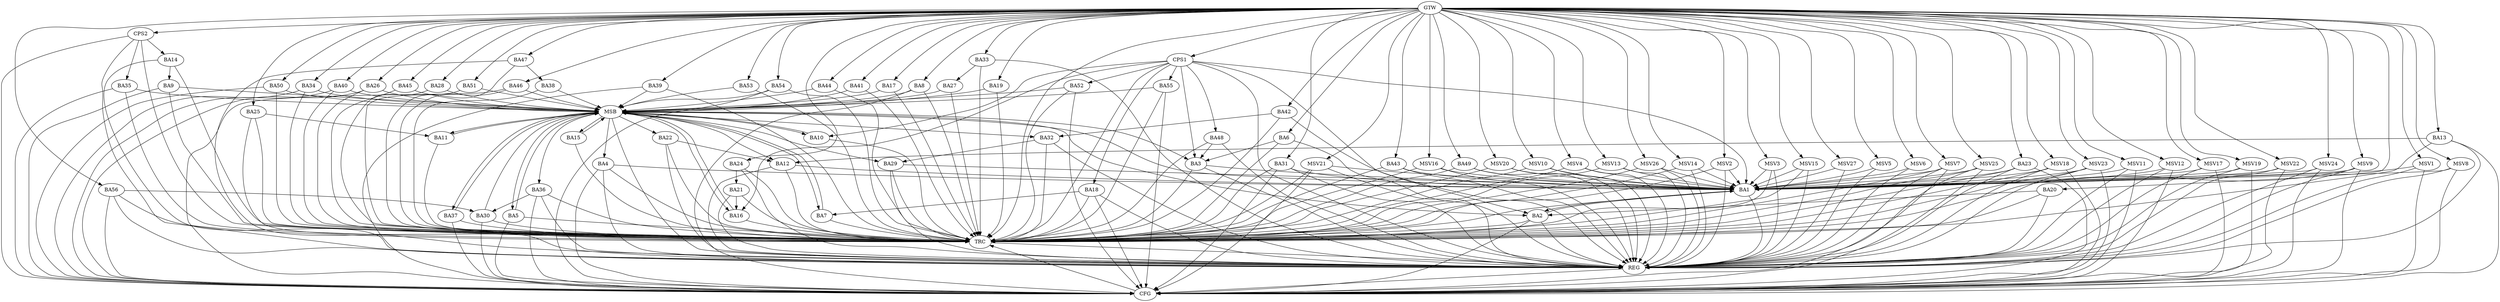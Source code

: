strict digraph G {
  BA1 [ label="BA1" ];
  BA2 [ label="BA2" ];
  BA3 [ label="BA3" ];
  BA4 [ label="BA4" ];
  BA5 [ label="BA5" ];
  BA6 [ label="BA6" ];
  BA7 [ label="BA7" ];
  BA8 [ label="BA8" ];
  BA9 [ label="BA9" ];
  BA10 [ label="BA10" ];
  BA11 [ label="BA11" ];
  BA12 [ label="BA12" ];
  BA13 [ label="BA13" ];
  BA14 [ label="BA14" ];
  BA15 [ label="BA15" ];
  BA16 [ label="BA16" ];
  BA17 [ label="BA17" ];
  BA18 [ label="BA18" ];
  BA19 [ label="BA19" ];
  BA20 [ label="BA20" ];
  BA21 [ label="BA21" ];
  BA22 [ label="BA22" ];
  BA23 [ label="BA23" ];
  BA24 [ label="BA24" ];
  BA25 [ label="BA25" ];
  BA26 [ label="BA26" ];
  BA27 [ label="BA27" ];
  BA28 [ label="BA28" ];
  BA29 [ label="BA29" ];
  BA30 [ label="BA30" ];
  BA31 [ label="BA31" ];
  BA32 [ label="BA32" ];
  BA33 [ label="BA33" ];
  BA34 [ label="BA34" ];
  BA35 [ label="BA35" ];
  BA36 [ label="BA36" ];
  BA37 [ label="BA37" ];
  BA38 [ label="BA38" ];
  BA39 [ label="BA39" ];
  BA40 [ label="BA40" ];
  BA41 [ label="BA41" ];
  BA42 [ label="BA42" ];
  BA43 [ label="BA43" ];
  BA44 [ label="BA44" ];
  BA45 [ label="BA45" ];
  BA46 [ label="BA46" ];
  BA47 [ label="BA47" ];
  BA48 [ label="BA48" ];
  BA49 [ label="BA49" ];
  BA50 [ label="BA50" ];
  BA51 [ label="BA51" ];
  BA52 [ label="BA52" ];
  BA53 [ label="BA53" ];
  BA54 [ label="BA54" ];
  BA55 [ label="BA55" ];
  BA56 [ label="BA56" ];
  CPS1 [ label="CPS1" ];
  CPS2 [ label="CPS2" ];
  GTW [ label="GTW" ];
  REG [ label="REG" ];
  MSB [ label="MSB" ];
  CFG [ label="CFG" ];
  TRC [ label="TRC" ];
  MSV1 [ label="MSV1" ];
  MSV2 [ label="MSV2" ];
  MSV3 [ label="MSV3" ];
  MSV4 [ label="MSV4" ];
  MSV5 [ label="MSV5" ];
  MSV6 [ label="MSV6" ];
  MSV7 [ label="MSV7" ];
  MSV8 [ label="MSV8" ];
  MSV9 [ label="MSV9" ];
  MSV10 [ label="MSV10" ];
  MSV11 [ label="MSV11" ];
  MSV12 [ label="MSV12" ];
  MSV13 [ label="MSV13" ];
  MSV14 [ label="MSV14" ];
  MSV15 [ label="MSV15" ];
  MSV16 [ label="MSV16" ];
  MSV17 [ label="MSV17" ];
  MSV18 [ label="MSV18" ];
  MSV19 [ label="MSV19" ];
  MSV20 [ label="MSV20" ];
  MSV21 [ label="MSV21" ];
  MSV22 [ label="MSV22" ];
  MSV23 [ label="MSV23" ];
  MSV24 [ label="MSV24" ];
  MSV25 [ label="MSV25" ];
  MSV26 [ label="MSV26" ];
  MSV27 [ label="MSV27" ];
  BA1 -> BA2;
  BA2 -> BA1;
  BA3 -> BA1;
  BA4 -> BA1;
  BA6 -> BA3;
  BA12 -> BA1;
  BA13 -> BA12;
  BA14 -> BA9;
  BA18 -> BA7;
  BA20 -> BA2;
  BA21 -> BA16;
  BA22 -> BA12;
  BA23 -> BA1;
  BA24 -> BA21;
  BA25 -> BA11;
  BA29 -> BA1;
  BA31 -> BA1;
  BA32 -> BA29;
  BA33 -> BA27;
  BA36 -> BA30;
  BA42 -> BA32;
  BA43 -> BA1;
  BA47 -> BA38;
  BA48 -> BA3;
  BA49 -> BA1;
  BA56 -> BA30;
  CPS1 -> BA48;
  CPS1 -> BA52;
  CPS1 -> BA10;
  CPS1 -> BA3;
  CPS1 -> BA2;
  CPS1 -> BA18;
  CPS1 -> BA1;
  CPS1 -> BA16;
  CPS1 -> BA55;
  CPS2 -> BA14;
  CPS2 -> BA35;
  GTW -> BA6;
  GTW -> BA8;
  GTW -> BA13;
  GTW -> BA17;
  GTW -> BA19;
  GTW -> BA20;
  GTW -> BA23;
  GTW -> BA24;
  GTW -> BA25;
  GTW -> BA26;
  GTW -> BA28;
  GTW -> BA31;
  GTW -> BA33;
  GTW -> BA34;
  GTW -> BA39;
  GTW -> BA40;
  GTW -> BA41;
  GTW -> BA42;
  GTW -> BA43;
  GTW -> BA44;
  GTW -> BA45;
  GTW -> BA46;
  GTW -> BA47;
  GTW -> BA49;
  GTW -> BA50;
  GTW -> BA51;
  GTW -> BA53;
  GTW -> BA54;
  GTW -> BA56;
  GTW -> CPS1;
  GTW -> CPS2;
  BA1 -> REG;
  BA2 -> REG;
  BA3 -> REG;
  BA4 -> REG;
  BA6 -> REG;
  BA12 -> REG;
  BA13 -> REG;
  BA14 -> REG;
  BA18 -> REG;
  BA20 -> REG;
  BA21 -> REG;
  BA22 -> REG;
  BA23 -> REG;
  BA24 -> REG;
  BA25 -> REG;
  BA29 -> REG;
  BA31 -> REG;
  BA32 -> REG;
  BA33 -> REG;
  BA36 -> REG;
  BA42 -> REG;
  BA43 -> REG;
  BA47 -> REG;
  BA48 -> REG;
  BA49 -> REG;
  BA56 -> REG;
  CPS1 -> REG;
  CPS2 -> REG;
  BA5 -> MSB;
  MSB -> BA4;
  MSB -> REG;
  BA7 -> MSB;
  MSB -> BA2;
  BA8 -> MSB;
  MSB -> BA3;
  BA9 -> MSB;
  BA10 -> MSB;
  MSB -> BA1;
  BA11 -> MSB;
  MSB -> BA5;
  BA15 -> MSB;
  MSB -> BA10;
  BA16 -> MSB;
  BA17 -> MSB;
  BA19 -> MSB;
  MSB -> BA7;
  BA26 -> MSB;
  MSB -> BA16;
  BA27 -> MSB;
  BA28 -> MSB;
  MSB -> BA15;
  BA30 -> MSB;
  MSB -> BA22;
  BA34 -> MSB;
  BA35 -> MSB;
  BA37 -> MSB;
  MSB -> BA32;
  BA38 -> MSB;
  MSB -> BA36;
  BA39 -> MSB;
  MSB -> BA12;
  BA40 -> MSB;
  BA41 -> MSB;
  BA44 -> MSB;
  MSB -> BA37;
  BA45 -> MSB;
  MSB -> BA29;
  BA46 -> MSB;
  BA50 -> MSB;
  BA51 -> MSB;
  BA52 -> MSB;
  BA53 -> MSB;
  BA54 -> MSB;
  BA55 -> MSB;
  MSB -> BA11;
  BA37 -> CFG;
  BA26 -> CFG;
  BA18 -> CFG;
  BA4 -> CFG;
  CPS2 -> CFG;
  BA13 -> CFG;
  BA50 -> CFG;
  BA8 -> CFG;
  BA9 -> CFG;
  BA52 -> CFG;
  BA46 -> CFG;
  BA56 -> CFG;
  BA23 -> CFG;
  BA36 -> CFG;
  BA5 -> CFG;
  BA31 -> CFG;
  BA30 -> CFG;
  BA34 -> CFG;
  BA54 -> CFG;
  BA2 -> CFG;
  BA40 -> CFG;
  BA55 -> CFG;
  BA39 -> CFG;
  BA35 -> CFG;
  REG -> CFG;
  BA1 -> TRC;
  BA2 -> TRC;
  BA3 -> TRC;
  BA4 -> TRC;
  BA5 -> TRC;
  BA6 -> TRC;
  BA7 -> TRC;
  BA8 -> TRC;
  BA9 -> TRC;
  BA10 -> TRC;
  BA11 -> TRC;
  BA12 -> TRC;
  BA13 -> TRC;
  BA14 -> TRC;
  BA15 -> TRC;
  BA16 -> TRC;
  BA17 -> TRC;
  BA18 -> TRC;
  BA19 -> TRC;
  BA20 -> TRC;
  BA21 -> TRC;
  BA22 -> TRC;
  BA23 -> TRC;
  BA24 -> TRC;
  BA25 -> TRC;
  BA26 -> TRC;
  BA27 -> TRC;
  BA28 -> TRC;
  BA29 -> TRC;
  BA30 -> TRC;
  BA31 -> TRC;
  BA32 -> TRC;
  BA33 -> TRC;
  BA34 -> TRC;
  BA35 -> TRC;
  BA36 -> TRC;
  BA37 -> TRC;
  BA38 -> TRC;
  BA39 -> TRC;
  BA40 -> TRC;
  BA41 -> TRC;
  BA42 -> TRC;
  BA43 -> TRC;
  BA44 -> TRC;
  BA45 -> TRC;
  BA46 -> TRC;
  BA47 -> TRC;
  BA48 -> TRC;
  BA49 -> TRC;
  BA50 -> TRC;
  BA51 -> TRC;
  BA52 -> TRC;
  BA53 -> TRC;
  BA54 -> TRC;
  BA55 -> TRC;
  BA56 -> TRC;
  CPS1 -> TRC;
  CPS2 -> TRC;
  GTW -> TRC;
  CFG -> TRC;
  TRC -> REG;
  MSV1 -> BA1;
  MSV2 -> BA1;
  MSV3 -> BA1;
  GTW -> MSV1;
  MSV1 -> REG;
  MSV1 -> CFG;
  GTW -> MSV2;
  MSV2 -> REG;
  MSV2 -> TRC;
  GTW -> MSV3;
  MSV3 -> REG;
  MSV3 -> TRC;
  MSV4 -> BA1;
  MSV5 -> BA1;
  GTW -> MSV4;
  MSV4 -> REG;
  MSV4 -> TRC;
  GTW -> MSV5;
  MSV5 -> REG;
  MSV6 -> BA1;
  MSV7 -> BA1;
  MSV8 -> BA1;
  MSV9 -> BA1;
  MSV10 -> BA1;
  MSV11 -> BA1;
  MSV12 -> BA1;
  GTW -> MSV6;
  MSV6 -> REG;
  GTW -> MSV7;
  MSV7 -> REG;
  MSV7 -> TRC;
  MSV7 -> CFG;
  GTW -> MSV8;
  MSV8 -> REG;
  MSV8 -> CFG;
  GTW -> MSV9;
  MSV9 -> REG;
  MSV9 -> TRC;
  MSV9 -> CFG;
  GTW -> MSV10;
  MSV10 -> REG;
  MSV10 -> TRC;
  GTW -> MSV11;
  MSV11 -> REG;
  MSV11 -> CFG;
  GTW -> MSV12;
  MSV12 -> REG;
  MSV12 -> CFG;
  MSV13 -> BA1;
  GTW -> MSV13;
  MSV13 -> REG;
  MSV13 -> TRC;
  MSV14 -> BA1;
  GTW -> MSV14;
  MSV14 -> REG;
  MSV14 -> TRC;
  MSV15 -> BA1;
  GTW -> MSV15;
  MSV15 -> REG;
  MSV15 -> TRC;
  MSV16 -> BA1;
  GTW -> MSV16;
  MSV16 -> REG;
  MSV16 -> TRC;
  MSV17 -> BA1;
  MSV18 -> BA1;
  MSV19 -> BA1;
  MSV20 -> BA1;
  MSV21 -> BA1;
  GTW -> MSV17;
  MSV17 -> REG;
  MSV17 -> CFG;
  GTW -> MSV18;
  MSV18 -> REG;
  MSV18 -> TRC;
  MSV18 -> CFG;
  GTW -> MSV19;
  MSV19 -> REG;
  MSV19 -> CFG;
  GTW -> MSV20;
  MSV20 -> REG;
  MSV20 -> TRC;
  GTW -> MSV21;
  MSV21 -> REG;
  MSV21 -> TRC;
  MSV21 -> CFG;
  MSV22 -> BA1;
  MSV23 -> BA1;
  MSV24 -> BA1;
  GTW -> MSV22;
  MSV22 -> REG;
  MSV22 -> CFG;
  GTW -> MSV23;
  MSV23 -> REG;
  MSV23 -> TRC;
  MSV23 -> CFG;
  GTW -> MSV24;
  MSV24 -> REG;
  MSV24 -> CFG;
  MSV25 -> BA1;
  GTW -> MSV25;
  MSV25 -> REG;
  MSV25 -> TRC;
  MSV25 -> CFG;
  MSV26 -> BA1;
  MSV27 -> BA1;
  GTW -> MSV26;
  MSV26 -> REG;
  MSV26 -> TRC;
  GTW -> MSV27;
  MSV27 -> REG;
}
